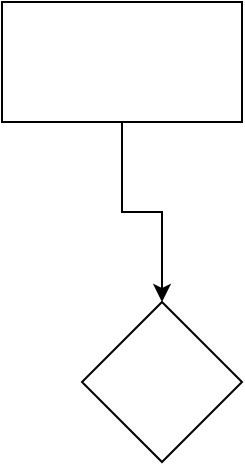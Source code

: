 <mxfile version="21.2.1" type="github">
  <diagram name="第 1 页" id="vffJdbZiTTuSSz81xNW5">
    <mxGraphModel dx="2017" dy="1156" grid="1" gridSize="10" guides="1" tooltips="1" connect="1" arrows="1" fold="1" page="1" pageScale="1" pageWidth="827" pageHeight="1169" math="0" shadow="0">
      <root>
        <mxCell id="0" />
        <mxCell id="1" parent="0" />
        <mxCell id="17K1_hMSQGGSlxNmqvDn-3" style="edgeStyle=orthogonalEdgeStyle;rounded=0;orthogonalLoop=1;jettySize=auto;html=1;entryX=0.5;entryY=0;entryDx=0;entryDy=0;" edge="1" parent="1" source="17K1_hMSQGGSlxNmqvDn-1" target="17K1_hMSQGGSlxNmqvDn-2">
          <mxGeometry relative="1" as="geometry" />
        </mxCell>
        <mxCell id="17K1_hMSQGGSlxNmqvDn-1" value="" style="rounded=0;whiteSpace=wrap;html=1;" vertex="1" parent="1">
          <mxGeometry x="354" y="260" width="120" height="60" as="geometry" />
        </mxCell>
        <mxCell id="17K1_hMSQGGSlxNmqvDn-2" value="" style="rhombus;whiteSpace=wrap;html=1;" vertex="1" parent="1">
          <mxGeometry x="394" y="410" width="80" height="80" as="geometry" />
        </mxCell>
      </root>
    </mxGraphModel>
  </diagram>
</mxfile>
